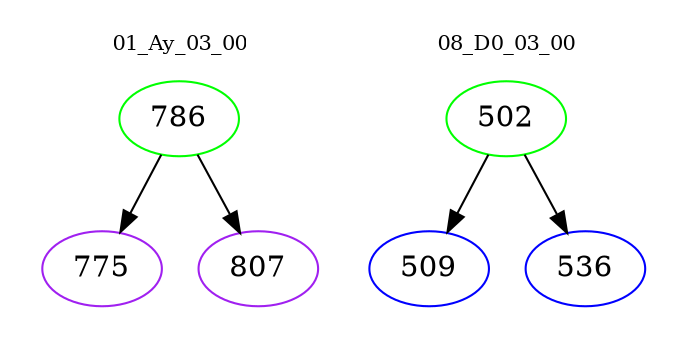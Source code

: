 digraph{
subgraph cluster_0 {
color = white
label = "01_Ay_03_00";
fontsize=10;
T0_786 [label="786", color="green"]
T0_786 -> T0_775 [color="black"]
T0_775 [label="775", color="purple"]
T0_786 -> T0_807 [color="black"]
T0_807 [label="807", color="purple"]
}
subgraph cluster_1 {
color = white
label = "08_D0_03_00";
fontsize=10;
T1_502 [label="502", color="green"]
T1_502 -> T1_509 [color="black"]
T1_509 [label="509", color="blue"]
T1_502 -> T1_536 [color="black"]
T1_536 [label="536", color="blue"]
}
}
